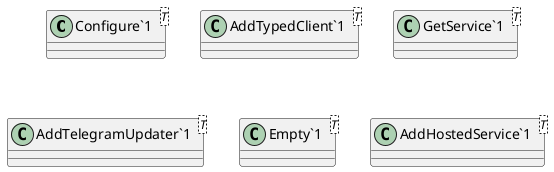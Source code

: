 @startuml
class "Configure`1"<T> {
}
class "AddTypedClient`1"<T> {
}
class "GetService`1"<T> {
}
class "AddTelegramUpdater`1"<T> {
}
class "Empty`1"<T> {
}
class "AddHostedService`1"<T> {
}
@enduml
